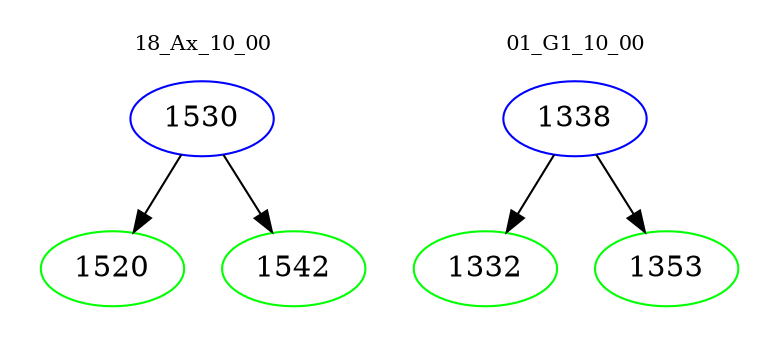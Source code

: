 digraph{
subgraph cluster_0 {
color = white
label = "18_Ax_10_00";
fontsize=10;
T0_1530 [label="1530", color="blue"]
T0_1530 -> T0_1520 [color="black"]
T0_1520 [label="1520", color="green"]
T0_1530 -> T0_1542 [color="black"]
T0_1542 [label="1542", color="green"]
}
subgraph cluster_1 {
color = white
label = "01_G1_10_00";
fontsize=10;
T1_1338 [label="1338", color="blue"]
T1_1338 -> T1_1332 [color="black"]
T1_1332 [label="1332", color="green"]
T1_1338 -> T1_1353 [color="black"]
T1_1353 [label="1353", color="green"]
}
}
